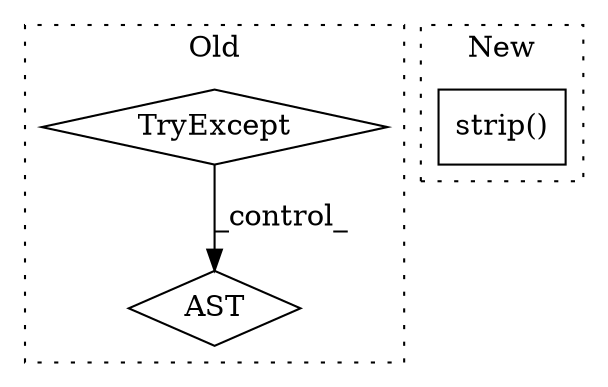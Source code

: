 digraph G {
subgraph cluster0 {
1 [label="TryExcept" a="71" s="603" l="21" shape="diamond"];
3 [label="AST" a="2" s="751,0" l="7,0" shape="diamond"];
label = "Old";
style="dotted";
}
subgraph cluster1 {
2 [label="strip()" a="75" s="732" l="20" shape="box"];
label = "New";
style="dotted";
}
1 -> 3 [label="_control_"];
}